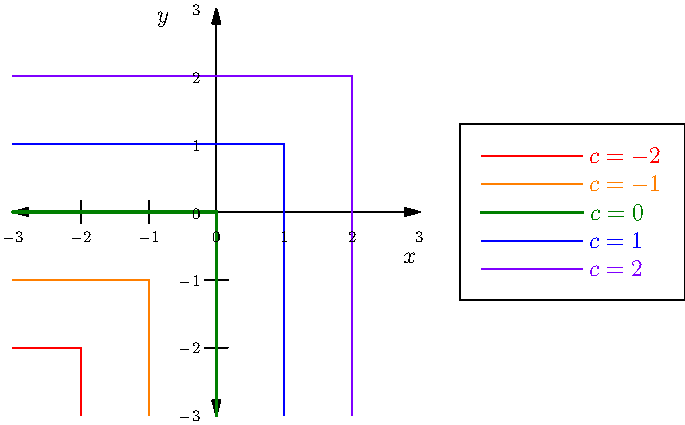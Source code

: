 // Asymptote code for plotting level curves of f(x, y) = y - x^2
import graph;

size(12cm);

// Set up the range of the plot
real xmin = -3, xmax = 3;
real ymin = -3, ymax = 3;

xaxis("$x$", xmin, xmax, Ticks(Label(fontsize(8pt)), Step=1, begin=false, end=false), Arrows);
yaxis("$y$", ymin, ymax, Ticks(Label(fontsize(8pt)), Step=1, begin=false, end=false), Arrows);

draw((xmin,-2)--(-2,-2)--(-2,ymin), red, "$c = -2$", align=W);
draw((xmin,-1)--(-1,-1)--(-1,ymin), orange, "$c = -1$", align=W);
draw((xmin,0)--(0,0)--(0,ymin), deepgreen+1.3, "$c = 0$", align=W);
draw((xmin,1)--(1,1)--(1,ymin), blue, "$c = 1$", align=W);
draw((xmin,2)--(2,2)--(2,ymin), purple, "$c = 2$", align=W);

add(legend(),point(E),(20,0),UnFill);
